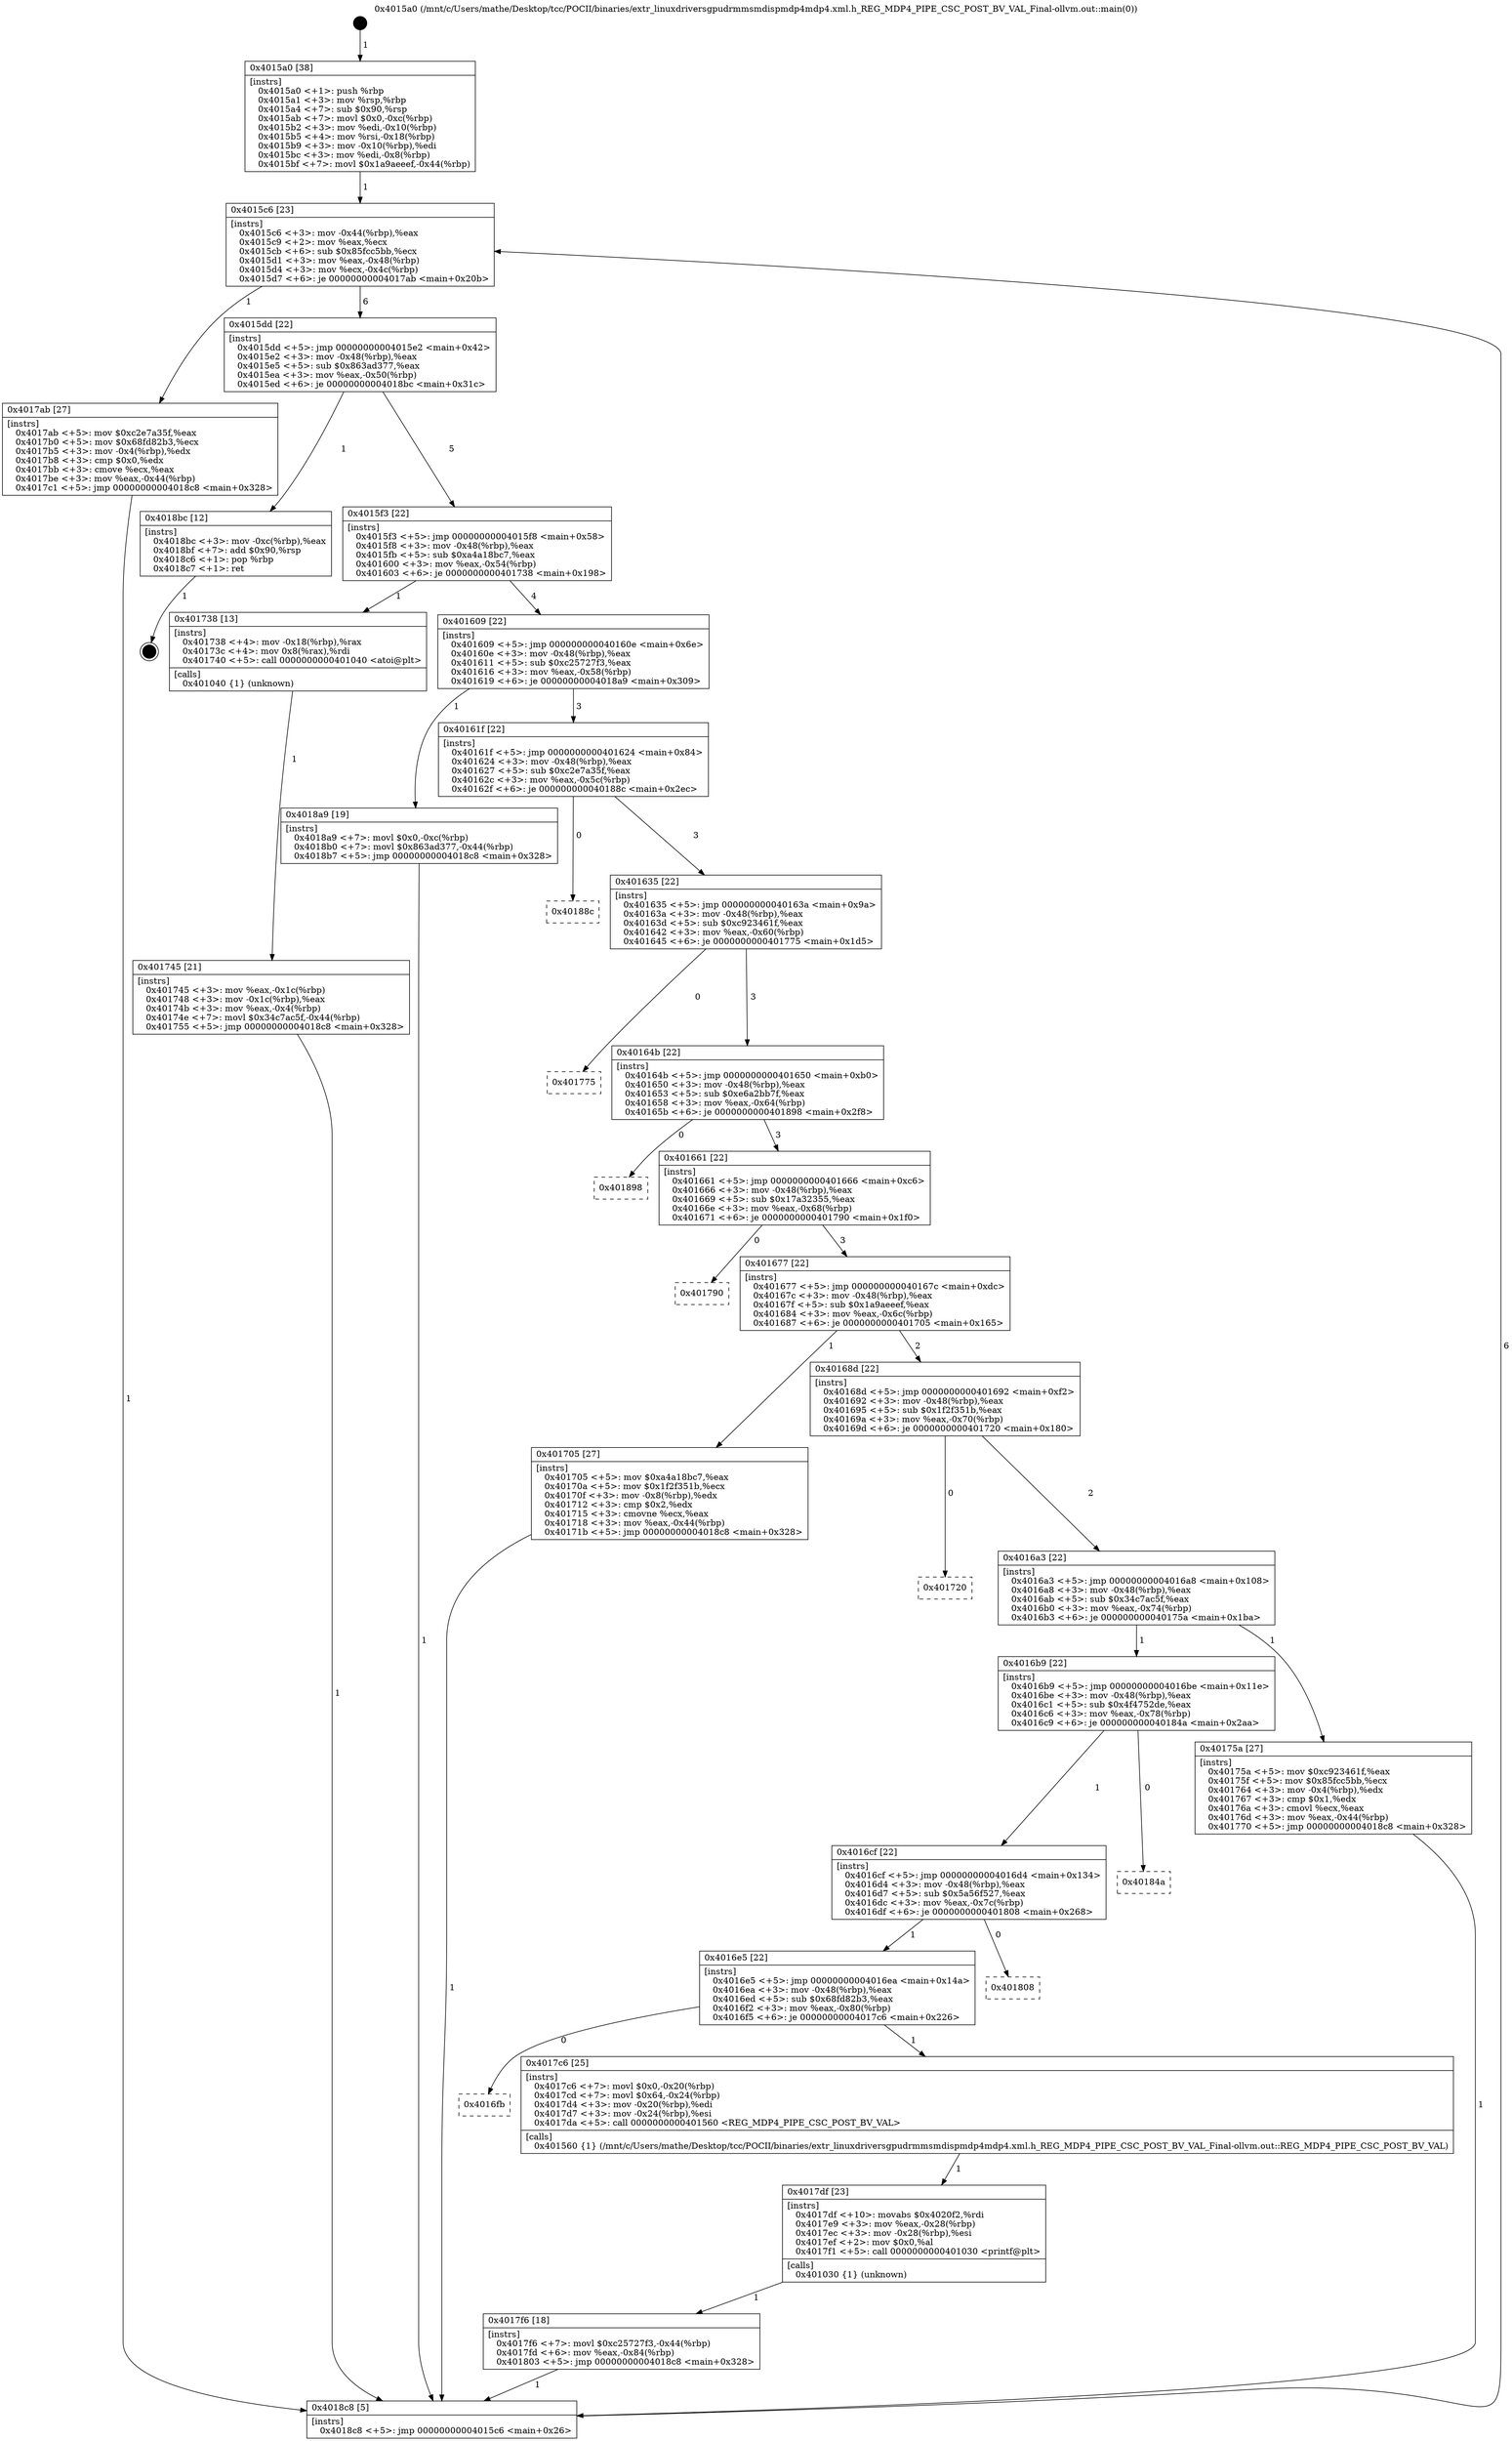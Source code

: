 digraph "0x4015a0" {
  label = "0x4015a0 (/mnt/c/Users/mathe/Desktop/tcc/POCII/binaries/extr_linuxdriversgpudrmmsmdispmdp4mdp4.xml.h_REG_MDP4_PIPE_CSC_POST_BV_VAL_Final-ollvm.out::main(0))"
  labelloc = "t"
  node[shape=record]

  Entry [label="",width=0.3,height=0.3,shape=circle,fillcolor=black,style=filled]
  "0x4015c6" [label="{
     0x4015c6 [23]\l
     | [instrs]\l
     &nbsp;&nbsp;0x4015c6 \<+3\>: mov -0x44(%rbp),%eax\l
     &nbsp;&nbsp;0x4015c9 \<+2\>: mov %eax,%ecx\l
     &nbsp;&nbsp;0x4015cb \<+6\>: sub $0x85fcc5bb,%ecx\l
     &nbsp;&nbsp;0x4015d1 \<+3\>: mov %eax,-0x48(%rbp)\l
     &nbsp;&nbsp;0x4015d4 \<+3\>: mov %ecx,-0x4c(%rbp)\l
     &nbsp;&nbsp;0x4015d7 \<+6\>: je 00000000004017ab \<main+0x20b\>\l
  }"]
  "0x4017ab" [label="{
     0x4017ab [27]\l
     | [instrs]\l
     &nbsp;&nbsp;0x4017ab \<+5\>: mov $0xc2e7a35f,%eax\l
     &nbsp;&nbsp;0x4017b0 \<+5\>: mov $0x68fd82b3,%ecx\l
     &nbsp;&nbsp;0x4017b5 \<+3\>: mov -0x4(%rbp),%edx\l
     &nbsp;&nbsp;0x4017b8 \<+3\>: cmp $0x0,%edx\l
     &nbsp;&nbsp;0x4017bb \<+3\>: cmove %ecx,%eax\l
     &nbsp;&nbsp;0x4017be \<+3\>: mov %eax,-0x44(%rbp)\l
     &nbsp;&nbsp;0x4017c1 \<+5\>: jmp 00000000004018c8 \<main+0x328\>\l
  }"]
  "0x4015dd" [label="{
     0x4015dd [22]\l
     | [instrs]\l
     &nbsp;&nbsp;0x4015dd \<+5\>: jmp 00000000004015e2 \<main+0x42\>\l
     &nbsp;&nbsp;0x4015e2 \<+3\>: mov -0x48(%rbp),%eax\l
     &nbsp;&nbsp;0x4015e5 \<+5\>: sub $0x863ad377,%eax\l
     &nbsp;&nbsp;0x4015ea \<+3\>: mov %eax,-0x50(%rbp)\l
     &nbsp;&nbsp;0x4015ed \<+6\>: je 00000000004018bc \<main+0x31c\>\l
  }"]
  Exit [label="",width=0.3,height=0.3,shape=circle,fillcolor=black,style=filled,peripheries=2]
  "0x4018bc" [label="{
     0x4018bc [12]\l
     | [instrs]\l
     &nbsp;&nbsp;0x4018bc \<+3\>: mov -0xc(%rbp),%eax\l
     &nbsp;&nbsp;0x4018bf \<+7\>: add $0x90,%rsp\l
     &nbsp;&nbsp;0x4018c6 \<+1\>: pop %rbp\l
     &nbsp;&nbsp;0x4018c7 \<+1\>: ret\l
  }"]
  "0x4015f3" [label="{
     0x4015f3 [22]\l
     | [instrs]\l
     &nbsp;&nbsp;0x4015f3 \<+5\>: jmp 00000000004015f8 \<main+0x58\>\l
     &nbsp;&nbsp;0x4015f8 \<+3\>: mov -0x48(%rbp),%eax\l
     &nbsp;&nbsp;0x4015fb \<+5\>: sub $0xa4a18bc7,%eax\l
     &nbsp;&nbsp;0x401600 \<+3\>: mov %eax,-0x54(%rbp)\l
     &nbsp;&nbsp;0x401603 \<+6\>: je 0000000000401738 \<main+0x198\>\l
  }"]
  "0x4017f6" [label="{
     0x4017f6 [18]\l
     | [instrs]\l
     &nbsp;&nbsp;0x4017f6 \<+7\>: movl $0xc25727f3,-0x44(%rbp)\l
     &nbsp;&nbsp;0x4017fd \<+6\>: mov %eax,-0x84(%rbp)\l
     &nbsp;&nbsp;0x401803 \<+5\>: jmp 00000000004018c8 \<main+0x328\>\l
  }"]
  "0x401738" [label="{
     0x401738 [13]\l
     | [instrs]\l
     &nbsp;&nbsp;0x401738 \<+4\>: mov -0x18(%rbp),%rax\l
     &nbsp;&nbsp;0x40173c \<+4\>: mov 0x8(%rax),%rdi\l
     &nbsp;&nbsp;0x401740 \<+5\>: call 0000000000401040 \<atoi@plt\>\l
     | [calls]\l
     &nbsp;&nbsp;0x401040 \{1\} (unknown)\l
  }"]
  "0x401609" [label="{
     0x401609 [22]\l
     | [instrs]\l
     &nbsp;&nbsp;0x401609 \<+5\>: jmp 000000000040160e \<main+0x6e\>\l
     &nbsp;&nbsp;0x40160e \<+3\>: mov -0x48(%rbp),%eax\l
     &nbsp;&nbsp;0x401611 \<+5\>: sub $0xc25727f3,%eax\l
     &nbsp;&nbsp;0x401616 \<+3\>: mov %eax,-0x58(%rbp)\l
     &nbsp;&nbsp;0x401619 \<+6\>: je 00000000004018a9 \<main+0x309\>\l
  }"]
  "0x4017df" [label="{
     0x4017df [23]\l
     | [instrs]\l
     &nbsp;&nbsp;0x4017df \<+10\>: movabs $0x4020f2,%rdi\l
     &nbsp;&nbsp;0x4017e9 \<+3\>: mov %eax,-0x28(%rbp)\l
     &nbsp;&nbsp;0x4017ec \<+3\>: mov -0x28(%rbp),%esi\l
     &nbsp;&nbsp;0x4017ef \<+2\>: mov $0x0,%al\l
     &nbsp;&nbsp;0x4017f1 \<+5\>: call 0000000000401030 \<printf@plt\>\l
     | [calls]\l
     &nbsp;&nbsp;0x401030 \{1\} (unknown)\l
  }"]
  "0x4018a9" [label="{
     0x4018a9 [19]\l
     | [instrs]\l
     &nbsp;&nbsp;0x4018a9 \<+7\>: movl $0x0,-0xc(%rbp)\l
     &nbsp;&nbsp;0x4018b0 \<+7\>: movl $0x863ad377,-0x44(%rbp)\l
     &nbsp;&nbsp;0x4018b7 \<+5\>: jmp 00000000004018c8 \<main+0x328\>\l
  }"]
  "0x40161f" [label="{
     0x40161f [22]\l
     | [instrs]\l
     &nbsp;&nbsp;0x40161f \<+5\>: jmp 0000000000401624 \<main+0x84\>\l
     &nbsp;&nbsp;0x401624 \<+3\>: mov -0x48(%rbp),%eax\l
     &nbsp;&nbsp;0x401627 \<+5\>: sub $0xc2e7a35f,%eax\l
     &nbsp;&nbsp;0x40162c \<+3\>: mov %eax,-0x5c(%rbp)\l
     &nbsp;&nbsp;0x40162f \<+6\>: je 000000000040188c \<main+0x2ec\>\l
  }"]
  "0x4016fb" [label="{
     0x4016fb\l
  }", style=dashed]
  "0x40188c" [label="{
     0x40188c\l
  }", style=dashed]
  "0x401635" [label="{
     0x401635 [22]\l
     | [instrs]\l
     &nbsp;&nbsp;0x401635 \<+5\>: jmp 000000000040163a \<main+0x9a\>\l
     &nbsp;&nbsp;0x40163a \<+3\>: mov -0x48(%rbp),%eax\l
     &nbsp;&nbsp;0x40163d \<+5\>: sub $0xc923461f,%eax\l
     &nbsp;&nbsp;0x401642 \<+3\>: mov %eax,-0x60(%rbp)\l
     &nbsp;&nbsp;0x401645 \<+6\>: je 0000000000401775 \<main+0x1d5\>\l
  }"]
  "0x4017c6" [label="{
     0x4017c6 [25]\l
     | [instrs]\l
     &nbsp;&nbsp;0x4017c6 \<+7\>: movl $0x0,-0x20(%rbp)\l
     &nbsp;&nbsp;0x4017cd \<+7\>: movl $0x64,-0x24(%rbp)\l
     &nbsp;&nbsp;0x4017d4 \<+3\>: mov -0x20(%rbp),%edi\l
     &nbsp;&nbsp;0x4017d7 \<+3\>: mov -0x24(%rbp),%esi\l
     &nbsp;&nbsp;0x4017da \<+5\>: call 0000000000401560 \<REG_MDP4_PIPE_CSC_POST_BV_VAL\>\l
     | [calls]\l
     &nbsp;&nbsp;0x401560 \{1\} (/mnt/c/Users/mathe/Desktop/tcc/POCII/binaries/extr_linuxdriversgpudrmmsmdispmdp4mdp4.xml.h_REG_MDP4_PIPE_CSC_POST_BV_VAL_Final-ollvm.out::REG_MDP4_PIPE_CSC_POST_BV_VAL)\l
  }"]
  "0x401775" [label="{
     0x401775\l
  }", style=dashed]
  "0x40164b" [label="{
     0x40164b [22]\l
     | [instrs]\l
     &nbsp;&nbsp;0x40164b \<+5\>: jmp 0000000000401650 \<main+0xb0\>\l
     &nbsp;&nbsp;0x401650 \<+3\>: mov -0x48(%rbp),%eax\l
     &nbsp;&nbsp;0x401653 \<+5\>: sub $0xe6a2bb7f,%eax\l
     &nbsp;&nbsp;0x401658 \<+3\>: mov %eax,-0x64(%rbp)\l
     &nbsp;&nbsp;0x40165b \<+6\>: je 0000000000401898 \<main+0x2f8\>\l
  }"]
  "0x4016e5" [label="{
     0x4016e5 [22]\l
     | [instrs]\l
     &nbsp;&nbsp;0x4016e5 \<+5\>: jmp 00000000004016ea \<main+0x14a\>\l
     &nbsp;&nbsp;0x4016ea \<+3\>: mov -0x48(%rbp),%eax\l
     &nbsp;&nbsp;0x4016ed \<+5\>: sub $0x68fd82b3,%eax\l
     &nbsp;&nbsp;0x4016f2 \<+3\>: mov %eax,-0x80(%rbp)\l
     &nbsp;&nbsp;0x4016f5 \<+6\>: je 00000000004017c6 \<main+0x226\>\l
  }"]
  "0x401898" [label="{
     0x401898\l
  }", style=dashed]
  "0x401661" [label="{
     0x401661 [22]\l
     | [instrs]\l
     &nbsp;&nbsp;0x401661 \<+5\>: jmp 0000000000401666 \<main+0xc6\>\l
     &nbsp;&nbsp;0x401666 \<+3\>: mov -0x48(%rbp),%eax\l
     &nbsp;&nbsp;0x401669 \<+5\>: sub $0x17a32355,%eax\l
     &nbsp;&nbsp;0x40166e \<+3\>: mov %eax,-0x68(%rbp)\l
     &nbsp;&nbsp;0x401671 \<+6\>: je 0000000000401790 \<main+0x1f0\>\l
  }"]
  "0x401808" [label="{
     0x401808\l
  }", style=dashed]
  "0x401790" [label="{
     0x401790\l
  }", style=dashed]
  "0x401677" [label="{
     0x401677 [22]\l
     | [instrs]\l
     &nbsp;&nbsp;0x401677 \<+5\>: jmp 000000000040167c \<main+0xdc\>\l
     &nbsp;&nbsp;0x40167c \<+3\>: mov -0x48(%rbp),%eax\l
     &nbsp;&nbsp;0x40167f \<+5\>: sub $0x1a9aeeef,%eax\l
     &nbsp;&nbsp;0x401684 \<+3\>: mov %eax,-0x6c(%rbp)\l
     &nbsp;&nbsp;0x401687 \<+6\>: je 0000000000401705 \<main+0x165\>\l
  }"]
  "0x4016cf" [label="{
     0x4016cf [22]\l
     | [instrs]\l
     &nbsp;&nbsp;0x4016cf \<+5\>: jmp 00000000004016d4 \<main+0x134\>\l
     &nbsp;&nbsp;0x4016d4 \<+3\>: mov -0x48(%rbp),%eax\l
     &nbsp;&nbsp;0x4016d7 \<+5\>: sub $0x5a56f527,%eax\l
     &nbsp;&nbsp;0x4016dc \<+3\>: mov %eax,-0x7c(%rbp)\l
     &nbsp;&nbsp;0x4016df \<+6\>: je 0000000000401808 \<main+0x268\>\l
  }"]
  "0x401705" [label="{
     0x401705 [27]\l
     | [instrs]\l
     &nbsp;&nbsp;0x401705 \<+5\>: mov $0xa4a18bc7,%eax\l
     &nbsp;&nbsp;0x40170a \<+5\>: mov $0x1f2f351b,%ecx\l
     &nbsp;&nbsp;0x40170f \<+3\>: mov -0x8(%rbp),%edx\l
     &nbsp;&nbsp;0x401712 \<+3\>: cmp $0x2,%edx\l
     &nbsp;&nbsp;0x401715 \<+3\>: cmovne %ecx,%eax\l
     &nbsp;&nbsp;0x401718 \<+3\>: mov %eax,-0x44(%rbp)\l
     &nbsp;&nbsp;0x40171b \<+5\>: jmp 00000000004018c8 \<main+0x328\>\l
  }"]
  "0x40168d" [label="{
     0x40168d [22]\l
     | [instrs]\l
     &nbsp;&nbsp;0x40168d \<+5\>: jmp 0000000000401692 \<main+0xf2\>\l
     &nbsp;&nbsp;0x401692 \<+3\>: mov -0x48(%rbp),%eax\l
     &nbsp;&nbsp;0x401695 \<+5\>: sub $0x1f2f351b,%eax\l
     &nbsp;&nbsp;0x40169a \<+3\>: mov %eax,-0x70(%rbp)\l
     &nbsp;&nbsp;0x40169d \<+6\>: je 0000000000401720 \<main+0x180\>\l
  }"]
  "0x4018c8" [label="{
     0x4018c8 [5]\l
     | [instrs]\l
     &nbsp;&nbsp;0x4018c8 \<+5\>: jmp 00000000004015c6 \<main+0x26\>\l
  }"]
  "0x4015a0" [label="{
     0x4015a0 [38]\l
     | [instrs]\l
     &nbsp;&nbsp;0x4015a0 \<+1\>: push %rbp\l
     &nbsp;&nbsp;0x4015a1 \<+3\>: mov %rsp,%rbp\l
     &nbsp;&nbsp;0x4015a4 \<+7\>: sub $0x90,%rsp\l
     &nbsp;&nbsp;0x4015ab \<+7\>: movl $0x0,-0xc(%rbp)\l
     &nbsp;&nbsp;0x4015b2 \<+3\>: mov %edi,-0x10(%rbp)\l
     &nbsp;&nbsp;0x4015b5 \<+4\>: mov %rsi,-0x18(%rbp)\l
     &nbsp;&nbsp;0x4015b9 \<+3\>: mov -0x10(%rbp),%edi\l
     &nbsp;&nbsp;0x4015bc \<+3\>: mov %edi,-0x8(%rbp)\l
     &nbsp;&nbsp;0x4015bf \<+7\>: movl $0x1a9aeeef,-0x44(%rbp)\l
  }"]
  "0x401745" [label="{
     0x401745 [21]\l
     | [instrs]\l
     &nbsp;&nbsp;0x401745 \<+3\>: mov %eax,-0x1c(%rbp)\l
     &nbsp;&nbsp;0x401748 \<+3\>: mov -0x1c(%rbp),%eax\l
     &nbsp;&nbsp;0x40174b \<+3\>: mov %eax,-0x4(%rbp)\l
     &nbsp;&nbsp;0x40174e \<+7\>: movl $0x34c7ac5f,-0x44(%rbp)\l
     &nbsp;&nbsp;0x401755 \<+5\>: jmp 00000000004018c8 \<main+0x328\>\l
  }"]
  "0x40184a" [label="{
     0x40184a\l
  }", style=dashed]
  "0x401720" [label="{
     0x401720\l
  }", style=dashed]
  "0x4016a3" [label="{
     0x4016a3 [22]\l
     | [instrs]\l
     &nbsp;&nbsp;0x4016a3 \<+5\>: jmp 00000000004016a8 \<main+0x108\>\l
     &nbsp;&nbsp;0x4016a8 \<+3\>: mov -0x48(%rbp),%eax\l
     &nbsp;&nbsp;0x4016ab \<+5\>: sub $0x34c7ac5f,%eax\l
     &nbsp;&nbsp;0x4016b0 \<+3\>: mov %eax,-0x74(%rbp)\l
     &nbsp;&nbsp;0x4016b3 \<+6\>: je 000000000040175a \<main+0x1ba\>\l
  }"]
  "0x4016b9" [label="{
     0x4016b9 [22]\l
     | [instrs]\l
     &nbsp;&nbsp;0x4016b9 \<+5\>: jmp 00000000004016be \<main+0x11e\>\l
     &nbsp;&nbsp;0x4016be \<+3\>: mov -0x48(%rbp),%eax\l
     &nbsp;&nbsp;0x4016c1 \<+5\>: sub $0x4f4752de,%eax\l
     &nbsp;&nbsp;0x4016c6 \<+3\>: mov %eax,-0x78(%rbp)\l
     &nbsp;&nbsp;0x4016c9 \<+6\>: je 000000000040184a \<main+0x2aa\>\l
  }"]
  "0x40175a" [label="{
     0x40175a [27]\l
     | [instrs]\l
     &nbsp;&nbsp;0x40175a \<+5\>: mov $0xc923461f,%eax\l
     &nbsp;&nbsp;0x40175f \<+5\>: mov $0x85fcc5bb,%ecx\l
     &nbsp;&nbsp;0x401764 \<+3\>: mov -0x4(%rbp),%edx\l
     &nbsp;&nbsp;0x401767 \<+3\>: cmp $0x1,%edx\l
     &nbsp;&nbsp;0x40176a \<+3\>: cmovl %ecx,%eax\l
     &nbsp;&nbsp;0x40176d \<+3\>: mov %eax,-0x44(%rbp)\l
     &nbsp;&nbsp;0x401770 \<+5\>: jmp 00000000004018c8 \<main+0x328\>\l
  }"]
  Entry -> "0x4015a0" [label=" 1"]
  "0x4015c6" -> "0x4017ab" [label=" 1"]
  "0x4015c6" -> "0x4015dd" [label=" 6"]
  "0x4018bc" -> Exit [label=" 1"]
  "0x4015dd" -> "0x4018bc" [label=" 1"]
  "0x4015dd" -> "0x4015f3" [label=" 5"]
  "0x4018a9" -> "0x4018c8" [label=" 1"]
  "0x4015f3" -> "0x401738" [label=" 1"]
  "0x4015f3" -> "0x401609" [label=" 4"]
  "0x4017f6" -> "0x4018c8" [label=" 1"]
  "0x401609" -> "0x4018a9" [label=" 1"]
  "0x401609" -> "0x40161f" [label=" 3"]
  "0x4017df" -> "0x4017f6" [label=" 1"]
  "0x40161f" -> "0x40188c" [label=" 0"]
  "0x40161f" -> "0x401635" [label=" 3"]
  "0x4017c6" -> "0x4017df" [label=" 1"]
  "0x401635" -> "0x401775" [label=" 0"]
  "0x401635" -> "0x40164b" [label=" 3"]
  "0x4016e5" -> "0x4016fb" [label=" 0"]
  "0x40164b" -> "0x401898" [label=" 0"]
  "0x40164b" -> "0x401661" [label=" 3"]
  "0x4016e5" -> "0x4017c6" [label=" 1"]
  "0x401661" -> "0x401790" [label=" 0"]
  "0x401661" -> "0x401677" [label=" 3"]
  "0x4016cf" -> "0x4016e5" [label=" 1"]
  "0x401677" -> "0x401705" [label=" 1"]
  "0x401677" -> "0x40168d" [label=" 2"]
  "0x401705" -> "0x4018c8" [label=" 1"]
  "0x4015a0" -> "0x4015c6" [label=" 1"]
  "0x4018c8" -> "0x4015c6" [label=" 6"]
  "0x401738" -> "0x401745" [label=" 1"]
  "0x401745" -> "0x4018c8" [label=" 1"]
  "0x4016cf" -> "0x401808" [label=" 0"]
  "0x40168d" -> "0x401720" [label=" 0"]
  "0x40168d" -> "0x4016a3" [label=" 2"]
  "0x4016b9" -> "0x4016cf" [label=" 1"]
  "0x4016a3" -> "0x40175a" [label=" 1"]
  "0x4016a3" -> "0x4016b9" [label=" 1"]
  "0x40175a" -> "0x4018c8" [label=" 1"]
  "0x4017ab" -> "0x4018c8" [label=" 1"]
  "0x4016b9" -> "0x40184a" [label=" 0"]
}
